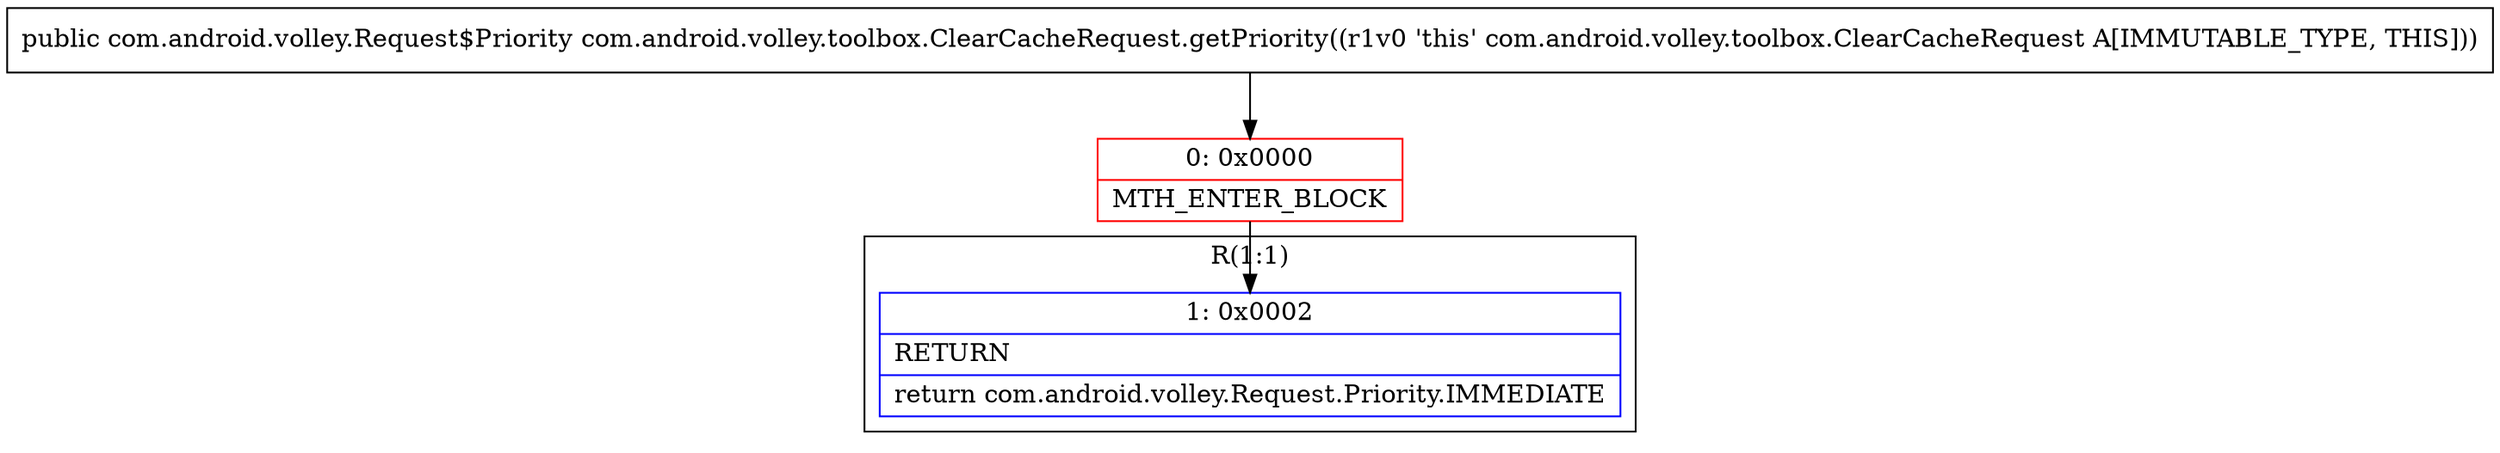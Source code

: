 digraph "CFG forcom.android.volley.toolbox.ClearCacheRequest.getPriority()Lcom\/android\/volley\/Request$Priority;" {
subgraph cluster_Region_1763119589 {
label = "R(1:1)";
node [shape=record,color=blue];
Node_1 [shape=record,label="{1\:\ 0x0002|RETURN\l|return com.android.volley.Request.Priority.IMMEDIATE\l}"];
}
Node_0 [shape=record,color=red,label="{0\:\ 0x0000|MTH_ENTER_BLOCK\l}"];
MethodNode[shape=record,label="{public com.android.volley.Request$Priority com.android.volley.toolbox.ClearCacheRequest.getPriority((r1v0 'this' com.android.volley.toolbox.ClearCacheRequest A[IMMUTABLE_TYPE, THIS])) }"];
MethodNode -> Node_0;
Node_0 -> Node_1;
}

